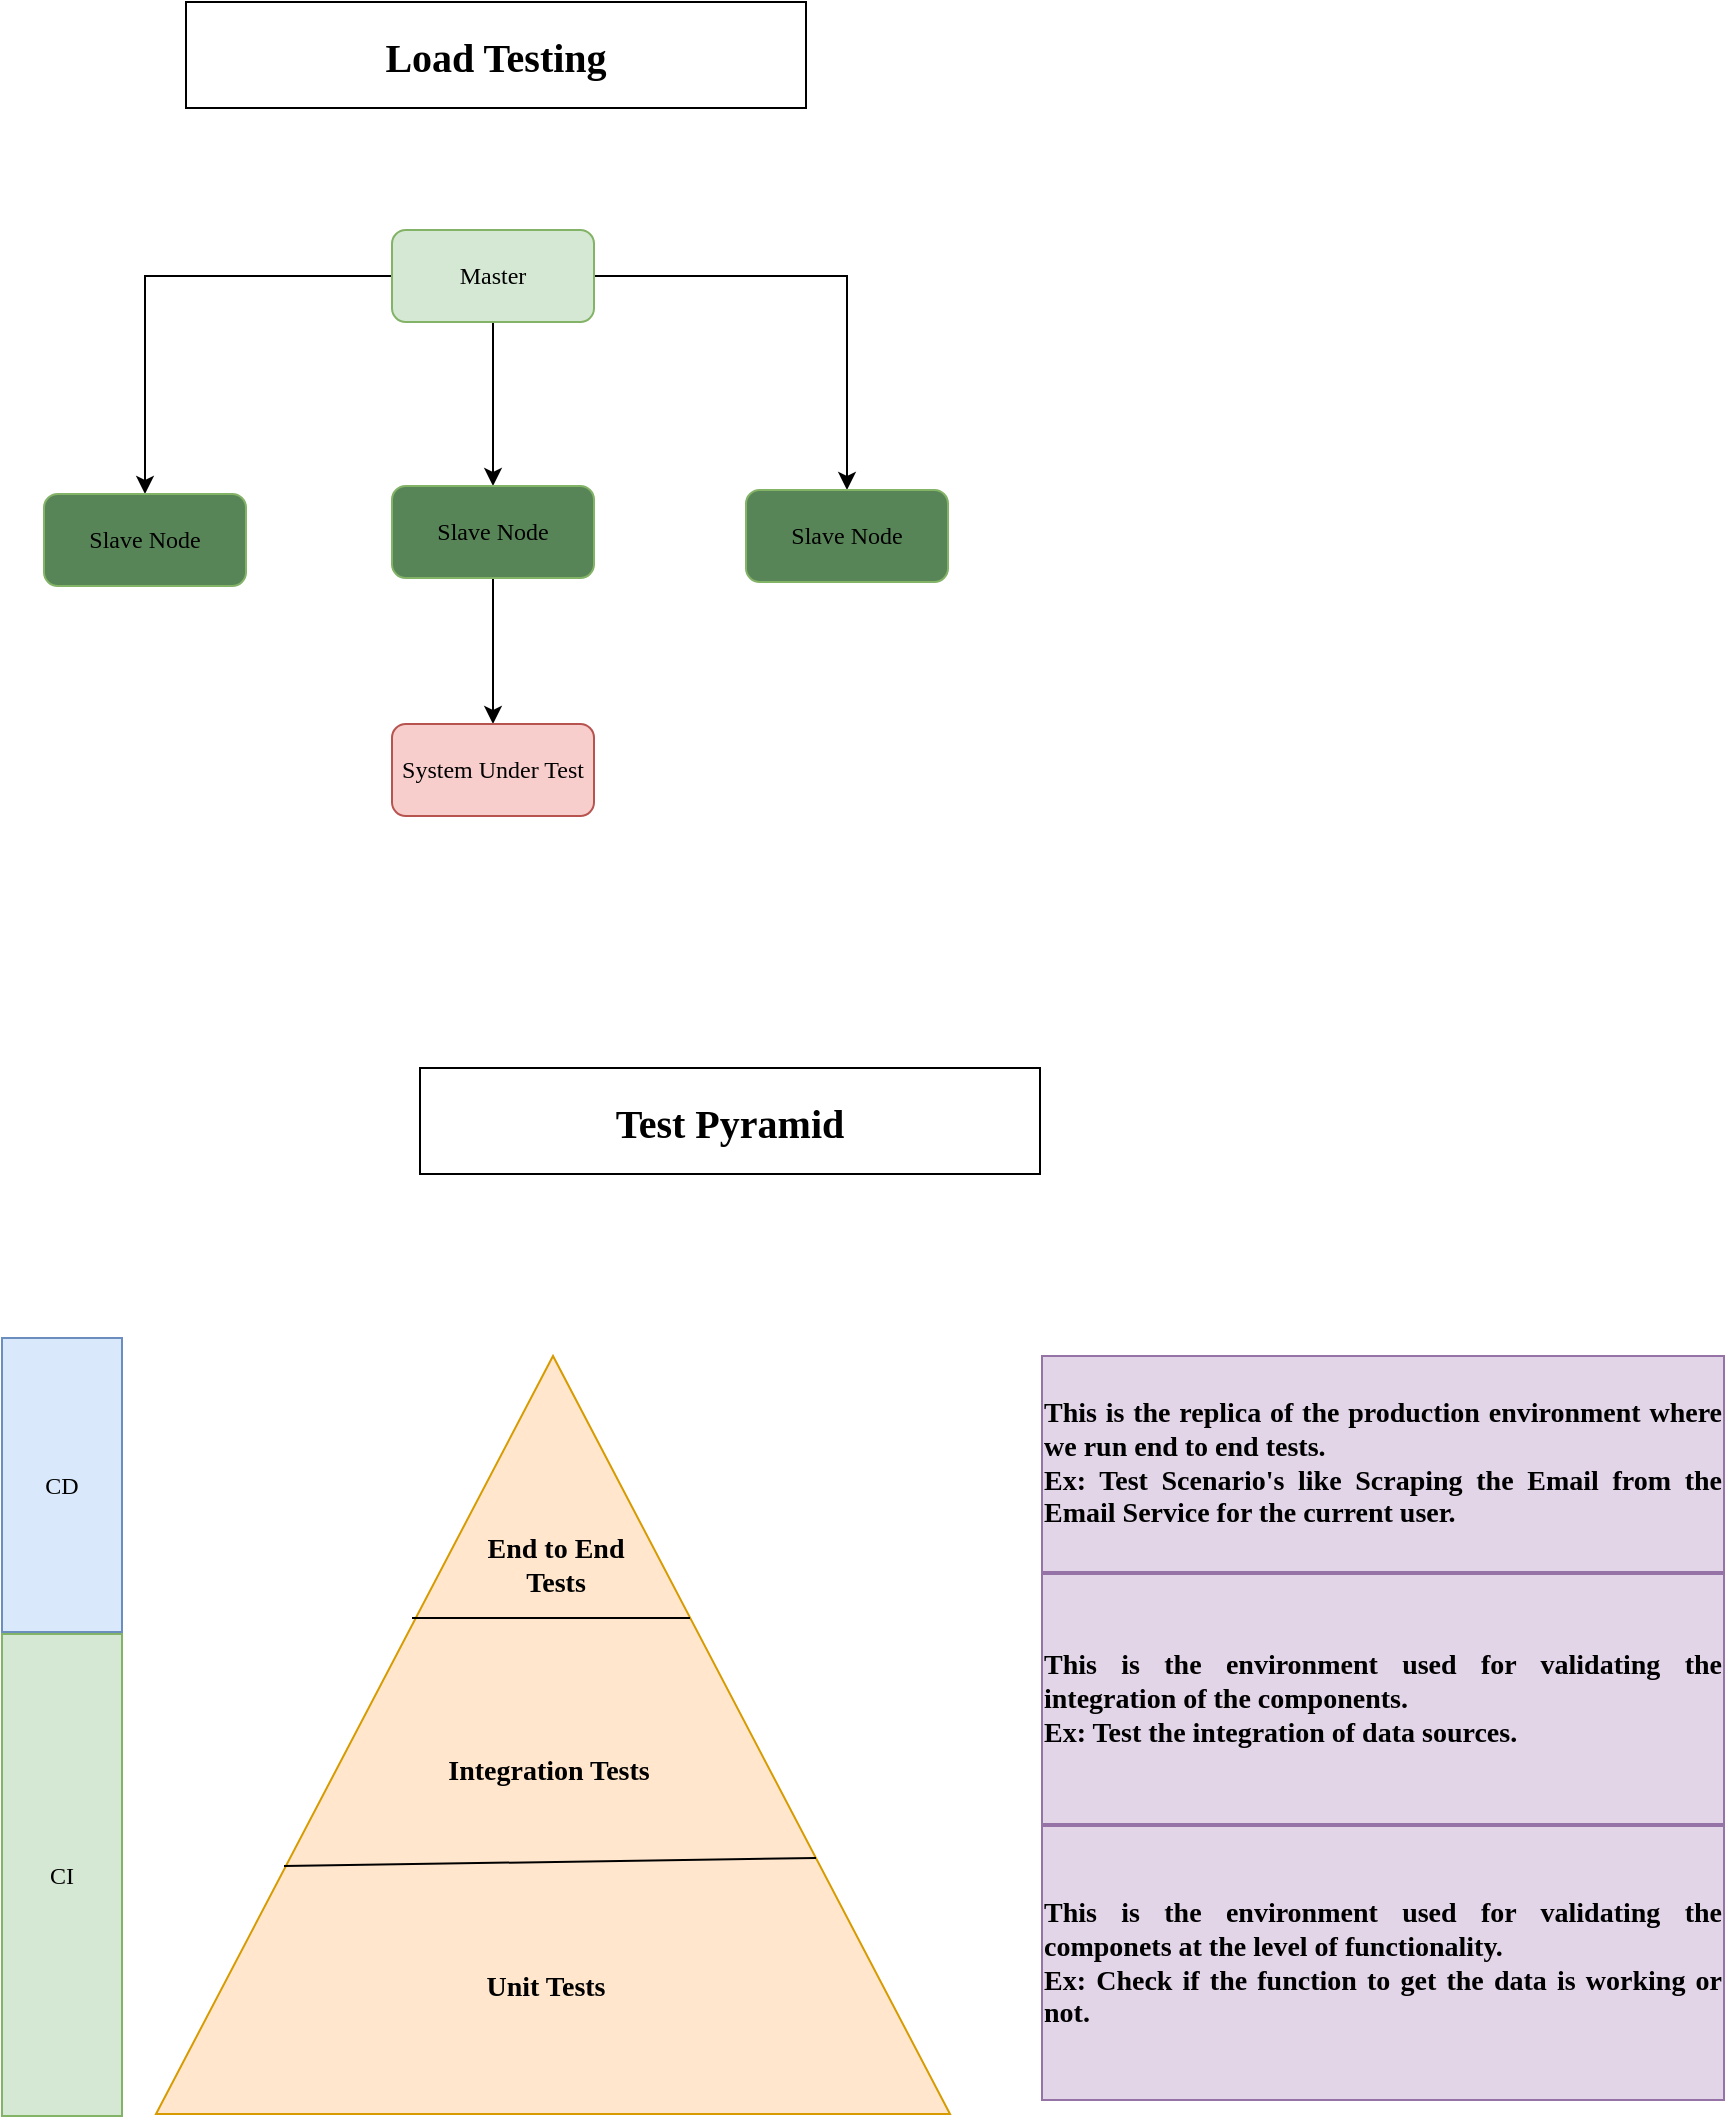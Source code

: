 <mxfile version="21.6.5" type="device">
  <diagram name="LoadTesting" id="06328FP16ayAEmCesTP5">
    <mxGraphModel dx="1434" dy="1244" grid="0" gridSize="10" guides="0" tooltips="1" connect="1" arrows="1" fold="1" page="0" pageScale="1" pageWidth="827" pageHeight="1169" math="0" shadow="0">
      <root>
        <mxCell id="0" />
        <mxCell id="1" parent="0" />
        <mxCell id="hYtZMHF2msqS-tpn9zUh-21" value="Load Testing" style="text;html=1;strokeColor=default;fillColor=none;align=center;verticalAlign=middle;whiteSpace=wrap;rounded=0;fontStyle=1;fontSize=20;fontFamily=Comic Sans MS;" vertex="1" parent="1">
          <mxGeometry x="440" y="-6" width="310" height="53" as="geometry" />
        </mxCell>
        <mxCell id="hYtZMHF2msqS-tpn9zUh-42" value="" style="edgeStyle=orthogonalEdgeStyle;rounded=0;orthogonalLoop=1;jettySize=auto;html=1;entryX=0.5;entryY=0;entryDx=0;entryDy=0;" edge="1" parent="1" source="hYtZMHF2msqS-tpn9zUh-22" target="hYtZMHF2msqS-tpn9zUh-36">
          <mxGeometry relative="1" as="geometry">
            <mxPoint x="463" y="131" as="targetPoint" />
          </mxGeometry>
        </mxCell>
        <mxCell id="hYtZMHF2msqS-tpn9zUh-43" value="" style="edgeStyle=orthogonalEdgeStyle;rounded=0;orthogonalLoop=1;jettySize=auto;html=1;" edge="1" parent="1" source="hYtZMHF2msqS-tpn9zUh-22" target="hYtZMHF2msqS-tpn9zUh-39">
          <mxGeometry relative="1" as="geometry" />
        </mxCell>
        <mxCell id="hYtZMHF2msqS-tpn9zUh-44" value="" style="edgeStyle=orthogonalEdgeStyle;rounded=0;orthogonalLoop=1;jettySize=auto;html=1;entryX=0.5;entryY=0;entryDx=0;entryDy=0;" edge="1" parent="1" source="hYtZMHF2msqS-tpn9zUh-22" target="hYtZMHF2msqS-tpn9zUh-40">
          <mxGeometry relative="1" as="geometry">
            <mxPoint x="724" y="131" as="targetPoint" />
          </mxGeometry>
        </mxCell>
        <mxCell id="hYtZMHF2msqS-tpn9zUh-22" value="Master" style="rounded=1;whiteSpace=wrap;html=1;shadow=0;fontFamily=Comic Sans MS;fontSize=12;fillColor=#d5e8d4;strokeColor=#82b366;" vertex="1" parent="1">
          <mxGeometry x="543" y="108" width="101" height="46" as="geometry" />
        </mxCell>
        <mxCell id="hYtZMHF2msqS-tpn9zUh-36" value="Slave Node" style="rounded=1;whiteSpace=wrap;html=1;shadow=0;fontFamily=Comic Sans MS;fontSize=12;fillColor=#588557;strokeColor=#82b366;" vertex="1" parent="1">
          <mxGeometry x="369" y="240" width="101" height="46" as="geometry" />
        </mxCell>
        <mxCell id="hYtZMHF2msqS-tpn9zUh-45" value="" style="edgeStyle=orthogonalEdgeStyle;rounded=0;orthogonalLoop=1;jettySize=auto;html=1;" edge="1" parent="1" source="hYtZMHF2msqS-tpn9zUh-39" target="hYtZMHF2msqS-tpn9zUh-41">
          <mxGeometry relative="1" as="geometry" />
        </mxCell>
        <mxCell id="hYtZMHF2msqS-tpn9zUh-39" value="Slave Node" style="rounded=1;whiteSpace=wrap;html=1;shadow=0;fontFamily=Comic Sans MS;fontSize=12;fillColor=#588557;strokeColor=#82b366;" vertex="1" parent="1">
          <mxGeometry x="543" y="236" width="101" height="46" as="geometry" />
        </mxCell>
        <mxCell id="hYtZMHF2msqS-tpn9zUh-40" value="Slave Node" style="rounded=1;whiteSpace=wrap;html=1;shadow=0;fontFamily=Comic Sans MS;fontSize=12;fillColor=#588557;strokeColor=#82b366;" vertex="1" parent="1">
          <mxGeometry x="720" y="238" width="101" height="46" as="geometry" />
        </mxCell>
        <mxCell id="hYtZMHF2msqS-tpn9zUh-41" value="System Under Test" style="rounded=1;whiteSpace=wrap;html=1;shadow=0;fontFamily=Comic Sans MS;fontSize=12;fillColor=#f8cecc;strokeColor=#b85450;" vertex="1" parent="1">
          <mxGeometry x="543" y="355" width="101" height="46" as="geometry" />
        </mxCell>
        <mxCell id="hYtZMHF2msqS-tpn9zUh-46" value="" style="triangle;whiteSpace=wrap;html=1;direction=north;fillColor=#ffe6cc;strokeColor=#d79b00;" vertex="1" parent="1">
          <mxGeometry x="425" y="671" width="397" height="379" as="geometry" />
        </mxCell>
        <mxCell id="hYtZMHF2msqS-tpn9zUh-47" value="" style="endArrow=none;html=1;rounded=0;" edge="1" parent="1">
          <mxGeometry width="50" height="50" relative="1" as="geometry">
            <mxPoint x="489" y="926" as="sourcePoint" />
            <mxPoint x="755" y="922" as="targetPoint" />
          </mxGeometry>
        </mxCell>
        <mxCell id="hYtZMHF2msqS-tpn9zUh-48" value="" style="endArrow=none;html=1;rounded=0;" edge="1" parent="1">
          <mxGeometry width="50" height="50" relative="1" as="geometry">
            <mxPoint x="553" y="802" as="sourcePoint" />
            <mxPoint x="692" y="802" as="targetPoint" />
          </mxGeometry>
        </mxCell>
        <mxCell id="hYtZMHF2msqS-tpn9zUh-51" value="Test Pyramid" style="text;html=1;strokeColor=default;fillColor=none;align=center;verticalAlign=middle;whiteSpace=wrap;rounded=0;fontStyle=1;fontSize=20;fontFamily=Comic Sans MS;" vertex="1" parent="1">
          <mxGeometry x="557" y="527" width="310" height="53" as="geometry" />
        </mxCell>
        <mxCell id="hYtZMHF2msqS-tpn9zUh-52" value="&lt;font style=&quot;font-size: 14px;&quot;&gt;&lt;b&gt;Unit Tests&lt;/b&gt;&lt;/font&gt;" style="text;html=1;strokeColor=none;fillColor=none;align=center;verticalAlign=middle;whiteSpace=wrap;rounded=0;fontFamily=Comic Sans MS;" vertex="1" parent="1">
          <mxGeometry x="577" y="972" width="86" height="30" as="geometry" />
        </mxCell>
        <mxCell id="hYtZMHF2msqS-tpn9zUh-53" value="&lt;font style=&quot;font-size: 14px;&quot;&gt;&lt;b&gt;Integration Tests&lt;/b&gt;&lt;/font&gt;" style="text;html=1;strokeColor=none;fillColor=none;align=center;verticalAlign=middle;whiteSpace=wrap;rounded=0;fontFamily=Comic Sans MS;" vertex="1" parent="1">
          <mxGeometry x="561" y="864" width="121" height="30" as="geometry" />
        </mxCell>
        <mxCell id="hYtZMHF2msqS-tpn9zUh-54" value="&lt;font style=&quot;font-size: 14px;&quot;&gt;&lt;b&gt;End to End Tests&lt;/b&gt;&lt;/font&gt;" style="text;html=1;strokeColor=none;fillColor=none;align=center;verticalAlign=middle;whiteSpace=wrap;rounded=0;fontFamily=Comic Sans MS;" vertex="1" parent="1">
          <mxGeometry x="582" y="761" width="86" height="30" as="geometry" />
        </mxCell>
        <mxCell id="hYtZMHF2msqS-tpn9zUh-59" value="" style="group;fillColor=#dae8fc;strokeColor=#6c8ebf;" vertex="1" connectable="0" parent="1">
          <mxGeometry x="868" y="671" width="341" height="372" as="geometry" />
        </mxCell>
        <mxCell id="hYtZMHF2msqS-tpn9zUh-56" value="&lt;div style=&quot;text-align: justify;&quot;&gt;&lt;span style=&quot;background-color: initial;&quot;&gt;&lt;font face=&quot;Comic Sans MS&quot; style=&quot;font-size: 14px;&quot;&gt;&lt;b&gt;This is the replica of the production environment where we run end to end tests.&lt;/b&gt;&lt;/font&gt;&lt;/span&gt;&lt;/div&gt;&lt;div style=&quot;text-align: justify;&quot;&gt;&lt;span style=&quot;background-color: initial;&quot;&gt;&lt;font face=&quot;Comic Sans MS&quot; style=&quot;font-size: 14px;&quot;&gt;&lt;b&gt;Ex: Test Scenario&#39;s like Scraping the Email from the Email Service for the current user.&lt;/b&gt;&lt;/font&gt;&lt;/span&gt;&lt;/div&gt;" style="rounded=0;whiteSpace=wrap;html=1;fillColor=#e1d5e7;strokeColor=#9673a6;align=center;" vertex="1" parent="hYtZMHF2msqS-tpn9zUh-59">
          <mxGeometry width="341" height="108" as="geometry" />
        </mxCell>
        <mxCell id="hYtZMHF2msqS-tpn9zUh-57" value="&lt;div style=&quot;border-color: var(--border-color); text-align: justify;&quot;&gt;&lt;font style=&quot;border-color: var(--border-color); font-size: 14px;&quot; face=&quot;Comic Sans MS&quot;&gt;&lt;b style=&quot;border-color: var(--border-color);&quot;&gt;This is the environment used for validating the integration of the components.&lt;/b&gt;&lt;/font&gt;&lt;/div&gt;&lt;div style=&quot;border-color: var(--border-color); text-align: justify;&quot;&gt;&lt;span style=&quot;border-color: var(--border-color); background-color: initial;&quot;&gt;&lt;font style=&quot;border-color: var(--border-color); font-size: 14px;&quot; face=&quot;Comic Sans MS&quot;&gt;&lt;b style=&quot;border-color: var(--border-color);&quot;&gt;Ex: Test the integration of data sources.&lt;/b&gt;&lt;/font&gt;&lt;/span&gt;&lt;/div&gt;" style="rounded=0;whiteSpace=wrap;html=1;fillColor=#e1d5e7;strokeColor=#9673a6;" vertex="1" parent="hYtZMHF2msqS-tpn9zUh-59">
          <mxGeometry y="109" width="341" height="125" as="geometry" />
        </mxCell>
        <mxCell id="hYtZMHF2msqS-tpn9zUh-58" value="&lt;div style=&quot;border-color: var(--border-color); text-align: justify;&quot;&gt;&lt;font style=&quot;border-color: var(--border-color); font-size: 14px;&quot; face=&quot;Comic Sans MS&quot;&gt;&lt;b style=&quot;border-color: var(--border-color);&quot;&gt;This is the environment used for validating the componets at the level of functionality.&lt;/b&gt;&lt;/font&gt;&lt;/div&gt;&lt;div style=&quot;border-color: var(--border-color); text-align: justify;&quot;&gt;&lt;font style=&quot;border-color: var(--border-color); font-size: 14px;&quot; face=&quot;Comic Sans MS&quot;&gt;&lt;b style=&quot;border-color: var(--border-color);&quot;&gt;Ex: Check if the function to get the data is working or not.&lt;/b&gt;&lt;/font&gt;&lt;/div&gt;" style="rounded=0;whiteSpace=wrap;html=1;fillColor=#e1d5e7;strokeColor=#9673a6;" vertex="1" parent="hYtZMHF2msqS-tpn9zUh-59">
          <mxGeometry y="235" width="341" height="137" as="geometry" />
        </mxCell>
        <mxCell id="hYtZMHF2msqS-tpn9zUh-60" value="" style="group" vertex="1" connectable="0" parent="1">
          <mxGeometry x="348" y="662" width="60" height="389" as="geometry" />
        </mxCell>
        <mxCell id="hYtZMHF2msqS-tpn9zUh-49" value="&lt;font face=&quot;Comic Sans MS&quot;&gt;CI&lt;/font&gt;" style="rounded=0;whiteSpace=wrap;html=1;direction=south;fillColor=#d5e8d4;strokeColor=#82b366;" vertex="1" parent="hYtZMHF2msqS-tpn9zUh-60">
          <mxGeometry y="148" width="60" height="241" as="geometry" />
        </mxCell>
        <mxCell id="hYtZMHF2msqS-tpn9zUh-50" value="&lt;font face=&quot;Comic Sans MS&quot;&gt;CD&lt;/font&gt;" style="rounded=0;whiteSpace=wrap;html=1;direction=south;fillColor=#dae8fc;strokeColor=#6c8ebf;" vertex="1" parent="hYtZMHF2msqS-tpn9zUh-60">
          <mxGeometry width="60" height="147" as="geometry" />
        </mxCell>
      </root>
    </mxGraphModel>
  </diagram>
</mxfile>
